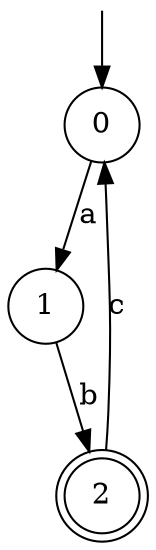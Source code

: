 digraph g {

	s0 [shape="circle" label="0"];
	s1 [shape="circle" label="1"];
	s2 [shape="doublecircle" label="2"];
	s0 -> s1 [label="a"];
	s1 -> s2 [label="b"];
	s2 -> s0 [label="c"];

__start0 [label="" shape="none" width="0" height="0"];
__start0 -> s0;

}
